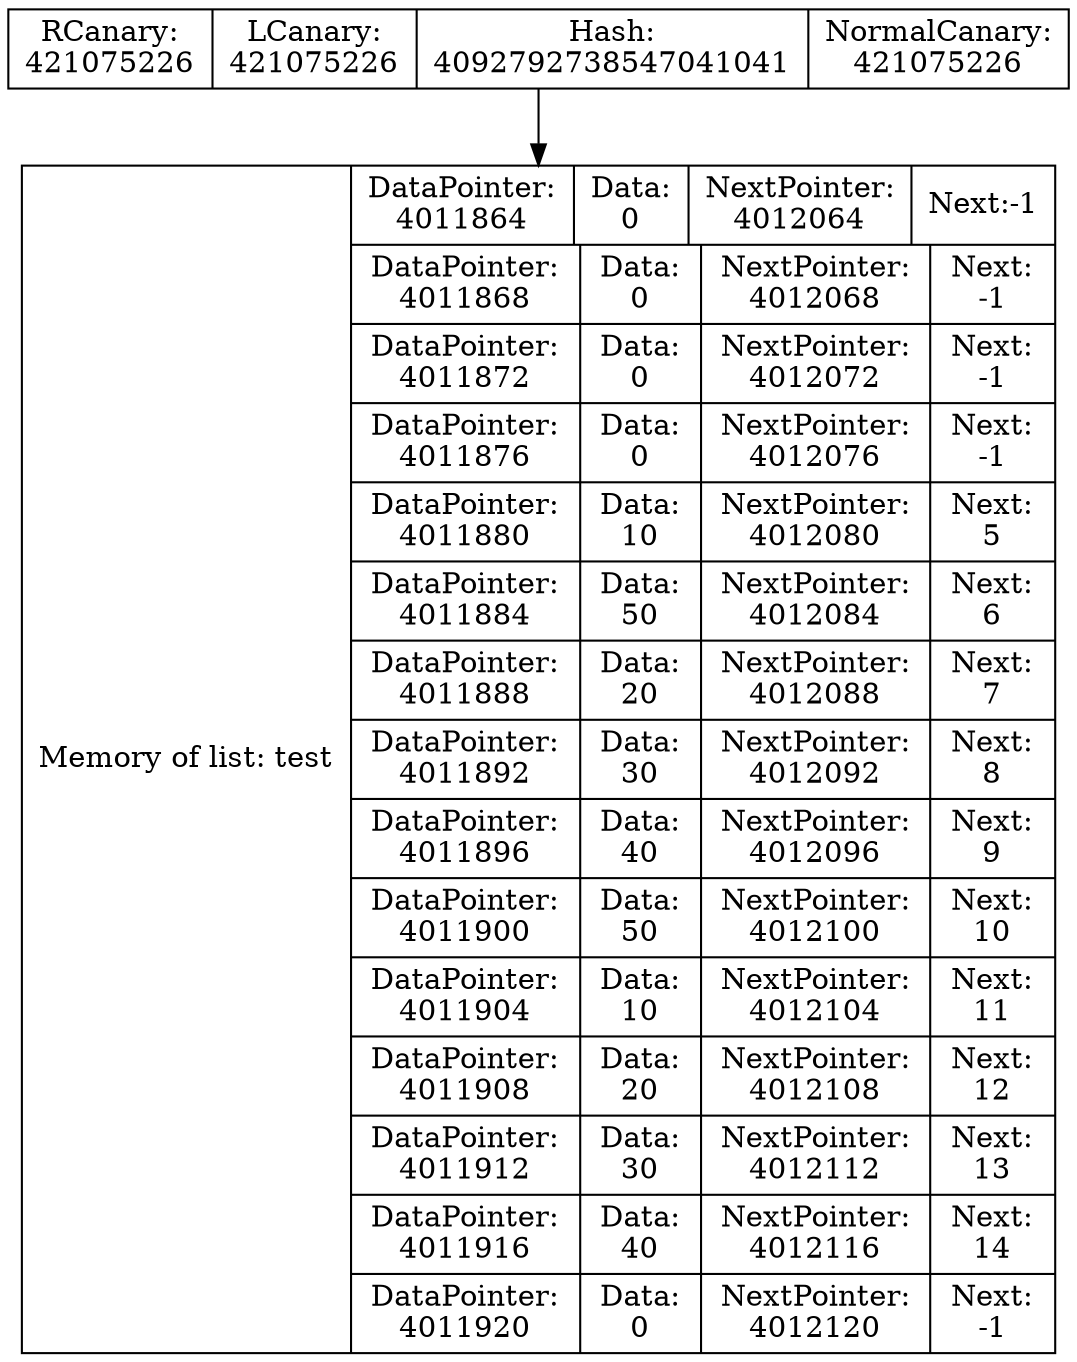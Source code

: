 digraph G{
data [shape=record,label="{Memory of list: test} | {{DataPointer:\n4011864 | Data:\n0 | NextPointer:\n4012064 | Next:
-1}
| {DataPointer:\n4011868 | Data:\n0 | NextPointer:\n4012068 | Next:\n-1}
| {DataPointer:\n4011872 | Data:\n0 | NextPointer:\n4012072 | Next:\n-1}
| {DataPointer:\n4011876 | Data:\n0 | NextPointer:\n4012076 | Next:\n-1}
| {DataPointer:\n4011880 | Data:\n10 | NextPointer:\n4012080 | Next:\n5}
| {DataPointer:\n4011884 | Data:\n50 | NextPointer:\n4012084 | Next:\n6}
| {DataPointer:\n4011888 | Data:\n20 | NextPointer:\n4012088 | Next:\n7}
| {DataPointer:\n4011892 | Data:\n30 | NextPointer:\n4012092 | Next:\n8}
| {DataPointer:\n4011896 | Data:\n40 | NextPointer:\n4012096 | Next:\n9}
| {DataPointer:\n4011900 | Data:\n50 | NextPointer:\n4012100 | Next:\n10}
| {DataPointer:\n4011904 | Data:\n10 | NextPointer:\n4012104 | Next:\n11}
| {DataPointer:\n4011908 | Data:\n20 | NextPointer:\n4012108 | Next:\n12}
| {DataPointer:\n4011912 | Data:\n30 | NextPointer:\n4012112 | Next:\n13}
| {DataPointer:\n4011916 | Data:\n40 | NextPointer:\n4012116 | Next:\n14}
| {DataPointer:\n4011920 | Data:\n0 | NextPointer:\n4012120 | Next:\n-1}
}"];
Shild [shape=record,label=" RCanary:\n421075226 | LCanary:\n421075226 | Hash:\n4092792738547041041 | NormalCanary:\n421075226"];
Shild->data
}
